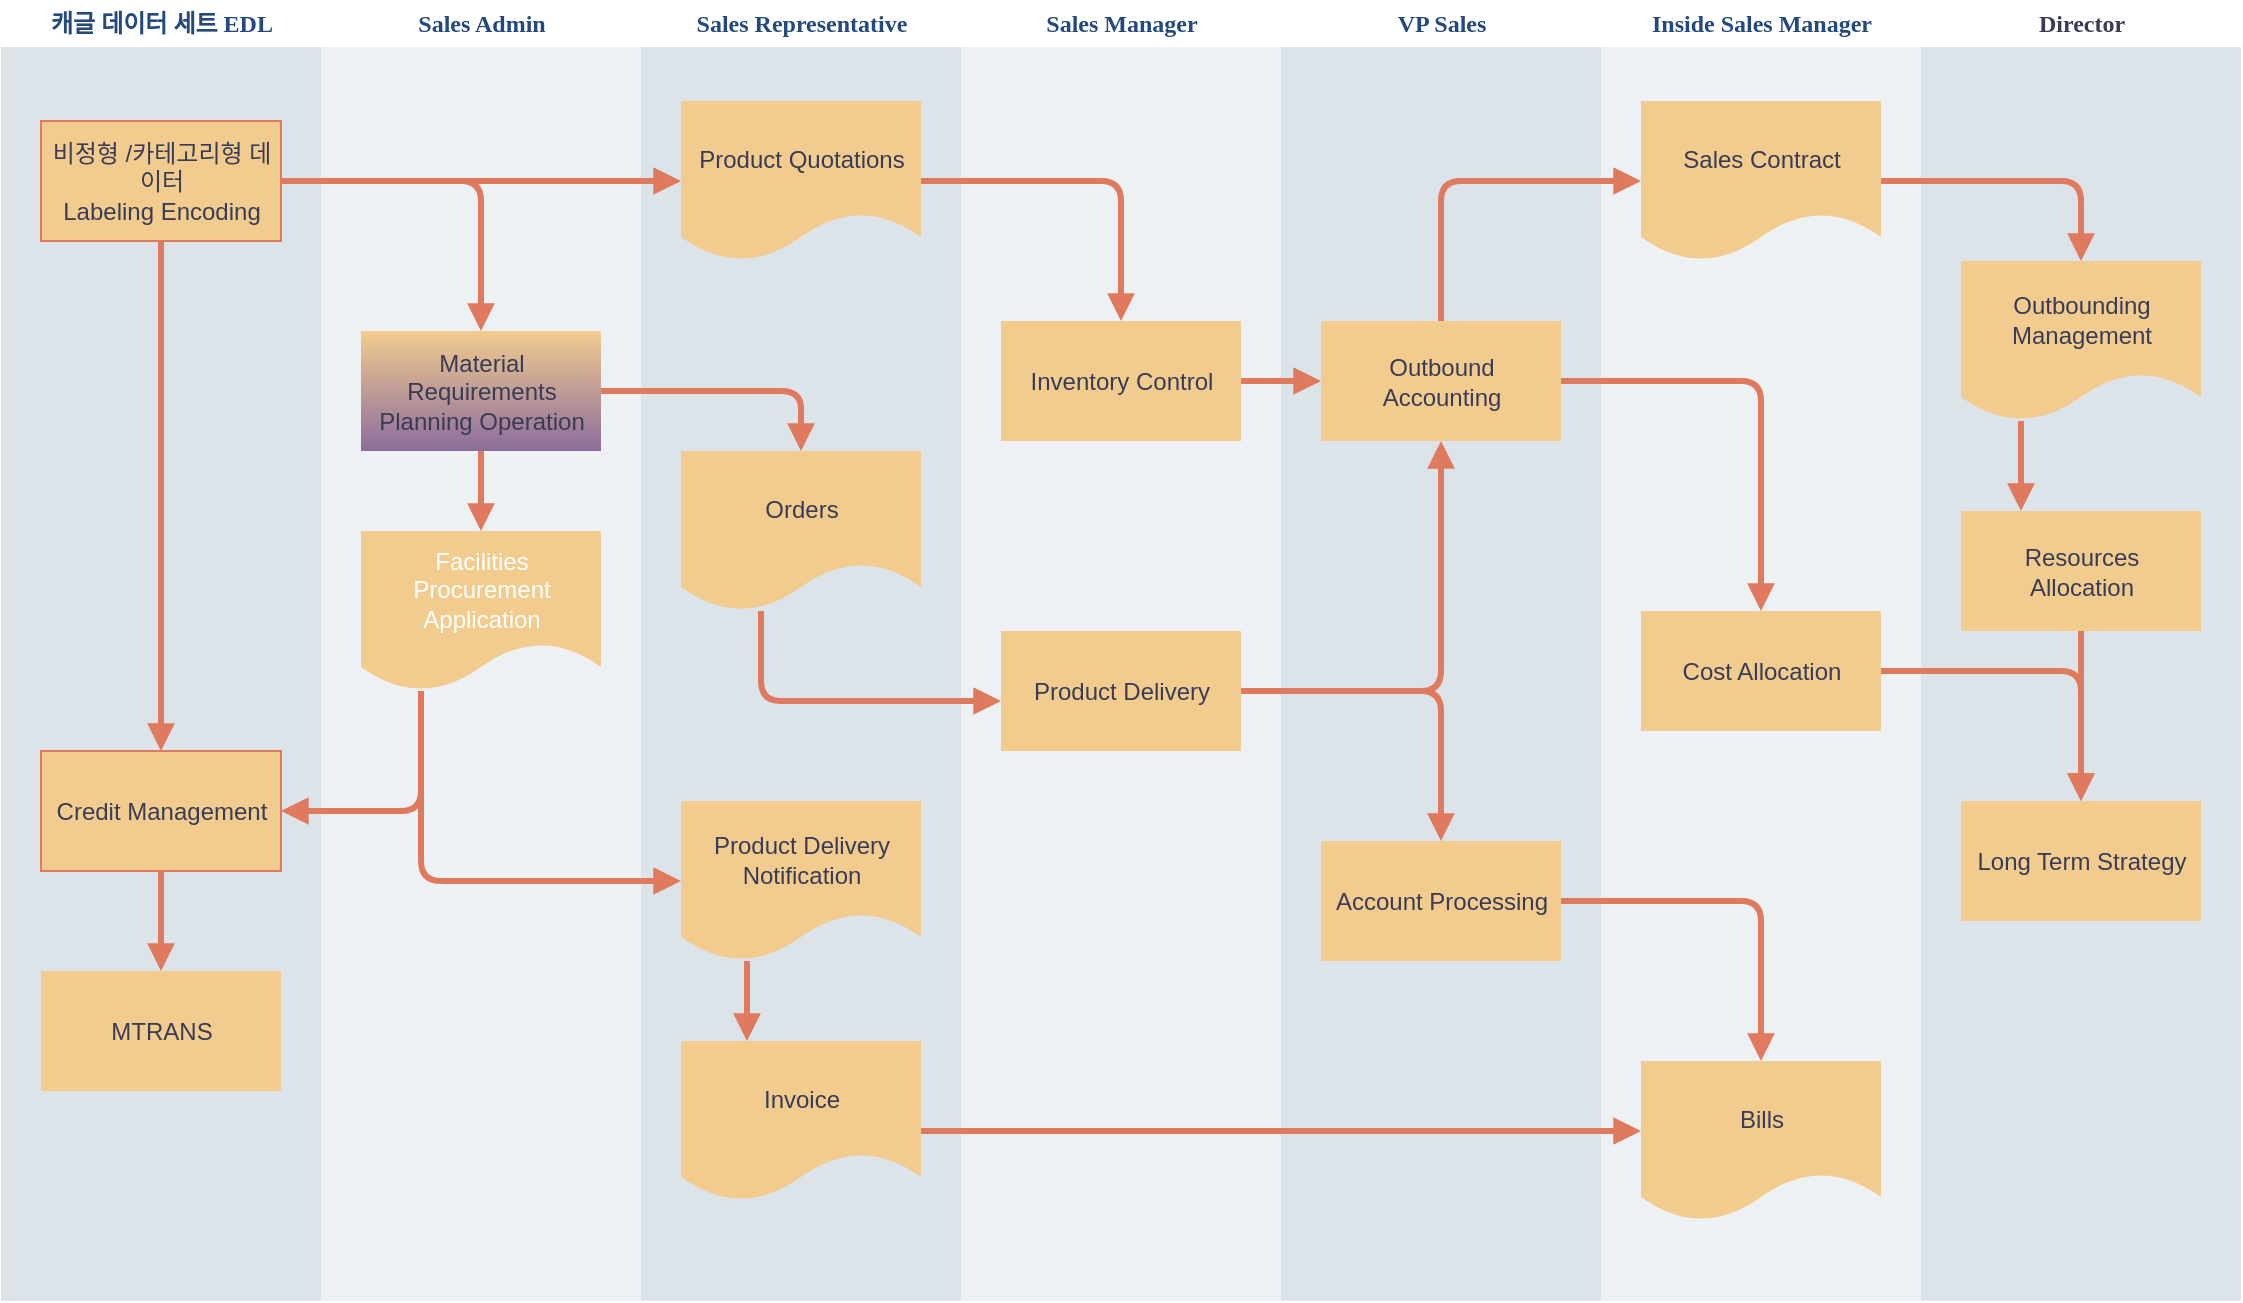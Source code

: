 <mxfile version="24.0.2" type="google">
  <diagram id="07fea595-8f29-1299-0266-81d95cde20df" name="Page-1">
    <mxGraphModel grid="1" page="1" gridSize="10" guides="1" tooltips="1" connect="1" arrows="1" fold="1" pageScale="1" pageWidth="1169" pageHeight="827" background="#ffffff" math="0" shadow="0">
      <root>
        <mxCell id="0" />
        <mxCell id="1" parent="0" />
        <mxCell id="170" value="&lt;font color=&quot;#23497d&quot;&gt;캐글 데이터 세트 EDL&lt;/font&gt;" style="swimlane;whiteSpace=wrap;fillColor=none;swimlaneFillColor=#BAC8D3;fontColor=#393C56;fontFamily=Tahoma;html=1;strokeColor=none;opacity=50;labelBackgroundColor=none;" vertex="1" parent="1">
          <mxGeometry x="24.5" y="88.5" width="160" height="650" as="geometry">
            <mxRectangle x="20" y="20" width="80" height="23" as="alternateBounds" />
          </mxGeometry>
        </mxCell>
        <mxCell id="171" value="비정형 /카테고리형 데이터&lt;div&gt;Labeling Encoding&lt;/div&gt;" style="whiteSpace=wrap;shadow=0;fontFamily=Helvetica;fontStyle=0;html=1;fontSize=12;strokeColor=#E07A5F;fillColor=#F2CC8F;spacing=6;verticalAlign=middle;labelBackgroundColor=none;fontColor=#393C56;" vertex="1" parent="170">
          <mxGeometry x="20" y="60" width="120" height="60" as="geometry" />
        </mxCell>
        <mxCell id="172" value="Credit Management" style="whiteSpace=wrap;strokeColor=#E07A5F;fillColor=#F2CC8F;shadow=0;fontFamily=Helvetica;fontStyle=0;html=1;fontSize=12;spacing=6;verticalAlign=middle;labelBackgroundColor=none;fontColor=#393C56;" vertex="1" parent="170">
          <mxGeometry x="20" y="375" width="120" height="60" as="geometry" />
        </mxCell>
        <mxCell id="173" value="MTRANS" style="whiteSpace=wrap;strokeColor=none;fillColor=#F2CC8F;shadow=0;fontColor=#393C56;fontFamily=Helvetica;fontStyle=0;html=1;fontSize=12;spacing=6;verticalAlign=middle;labelBackgroundColor=none;" vertex="1" parent="170">
          <mxGeometry x="20" y="485" width="120" height="60" as="geometry" />
        </mxCell>
        <mxCell id="174" value="" style="edgeStyle=segmentEdgeStyle;strokeColor=#E07A5F;strokeWidth=3;html=1;endArrow=block;endFill=1;labelBackgroundColor=none;fontColor=default;" edge="1" parent="170" source="172" target="173">
          <mxGeometry width="100" height="100" relative="1" as="geometry">
            <mxPoint x="170" y="397.5" as="sourcePoint" />
            <mxPoint x="270" y="472.5" as="targetPoint" />
          </mxGeometry>
        </mxCell>
        <mxCell id="175" value="" style="edgeStyle=segmentEdgeStyle;strokeColor=#E07A5F;strokeWidth=3;html=1;endArrow=block;endFill=1;labelBackgroundColor=none;fontColor=default;" edge="1" parent="170" source="171" target="172">
          <mxGeometry width="100" height="100" relative="1" as="geometry">
            <mxPoint x="160" y="110" as="sourcePoint" />
            <mxPoint x="260" y="185" as="targetPoint" />
          </mxGeometry>
        </mxCell>
        <mxCell id="176" value="&lt;font color=&quot;#23497d&quot;&gt;Inside Sales Manager&lt;/font&gt;" style="swimlane;whiteSpace=wrap;fillColor=none;swimlaneFillColor=#BAC8D3;fontColor=#393C56;fontFamily=Tahoma;html=1;strokeColor=none;opacity=25;labelBackgroundColor=none;" vertex="1" parent="1">
          <mxGeometry x="824.5" y="88.5" width="160" height="650" as="geometry">
            <mxRectangle x="20" y="20" width="80" height="23" as="alternateBounds" />
          </mxGeometry>
        </mxCell>
        <mxCell id="177" value="Sales Contract" style="shape=document;whiteSpace=wrap;verticalAlign=middle;strokeColor=none;fillColor=#F2CC8F;shadow=0;fontColor=#393C56;fontFamily=Helvetica;fontStyle=0;html=1;fontSize=12;spacing=6;spacingBottom=22;labelBackgroundColor=none;" vertex="1" parent="176">
          <mxGeometry x="20" y="50" width="120" height="80" as="geometry" />
        </mxCell>
        <mxCell id="178" value="Bills" style="shape=document;whiteSpace=wrap;verticalAlign=middle;strokeColor=none;fillColor=#F2CC8F;shadow=0;fontColor=#393C56;fontFamily=Helvetica;fontStyle=0;html=1;fontSize=12;spacing=6;spacingBottom=22;labelBackgroundColor=none;" vertex="1" parent="176">
          <mxGeometry x="20" y="530" width="120" height="80" as="geometry" />
        </mxCell>
        <mxCell id="179" value="Cost Allocation" style="whiteSpace=wrap;strokeColor=none;fillColor=#F2CC8F;shadow=0;fontColor=#393C56;fontFamily=Helvetica;fontStyle=0;html=1;fontSize=12;spacing=6;verticalAlign=middle;labelBackgroundColor=none;" vertex="1" parent="176">
          <mxGeometry x="20" y="305" width="120" height="60" as="geometry" />
        </mxCell>
        <mxCell id="180" value="&lt;font color=&quot;#23497d&quot;&gt;VP Sales&lt;/font&gt;" style="swimlane;whiteSpace=wrap;fillColor=none;swimlaneFillColor=#BAC8D3;fontColor=#393C56;fontFamily=Tahoma;html=1;strokeColor=none;opacity=50;labelBackgroundColor=none;" vertex="1" parent="1">
          <mxGeometry x="664.5" y="88.5" width="160" height="650" as="geometry">
            <mxRectangle x="20" y="20" width="80" height="23" as="alternateBounds" />
          </mxGeometry>
        </mxCell>
        <mxCell id="181" value="Outbound Accounting" style="whiteSpace=wrap;fillColor=#F2CC8F;strokeColor=none;shadow=0;fontColor=#393C56;fontFamily=Helvetica;fontStyle=0;html=1;fontSize=12;spacing=6;verticalAlign=middle;labelBackgroundColor=none;" vertex="1" parent="180">
          <mxGeometry x="20" y="160" width="120" height="60" as="geometry" />
        </mxCell>
        <mxCell id="182" value="Account Processing" style="whiteSpace=wrap;strokeColor=none;fillColor=#F2CC8F;shadow=0;fontColor=#393C56;fontFamily=Helvetica;fontStyle=0;html=1;fontSize=12;spacing=6;verticalAlign=middle;labelBackgroundColor=none;" vertex="1" parent="180">
          <mxGeometry x="20" y="420" width="120" height="60" as="geometry" />
        </mxCell>
        <mxCell id="183" value="&lt;font color=&quot;#23497d&quot;&gt;Sales Admin&lt;/font&gt;" style="swimlane;whiteSpace=wrap;fillColor=none;swimlaneFillColor=#BAC8D3;fontColor=#393C56;fontFamily=Tahoma;html=1;strokeColor=none;opacity=25;labelBackgroundColor=none;" vertex="1" parent="1">
          <mxGeometry x="184.5" y="88.5" width="160" height="650" as="geometry">
            <mxRectangle x="20" y="20" width="80" height="23" as="alternateBounds" />
          </mxGeometry>
        </mxCell>
        <mxCell id="184" value="Material Requirements Planning Operation" style="whiteSpace=wrap;shadow=0;fontColor=#393C56;fontFamily=Helvetica;fontStyle=0;html=1;fontSize=12;plain-purple;strokeColor=none;fillColor=#F2CC8F;spacing=6;verticalAlign=middle;labelBackgroundColor=none;" vertex="1" parent="183">
          <mxGeometry x="20" y="165" width="120" height="60" as="geometry" />
        </mxCell>
        <mxCell id="185" value="&lt;font color=&quot;#ffffff&quot;&gt;Facilities Procurement&lt;br&gt;Application&lt;/font&gt;&lt;br&gt; " style="shape=document;whiteSpace=wrap;verticalAlign=middle;strokeColor=none;fillColor=#F2CC8F;shadow=0;fontColor=#393C56;fontFamily=Helvetica;fontStyle=0;html=1;fontSize=12;spacing=6;spacingBottom=22;labelBackgroundColor=none;" vertex="1" parent="183">
          <mxGeometry x="20" y="265" width="120" height="80" as="geometry" />
        </mxCell>
        <mxCell id="186" value="" style="edgeStyle=segmentEdgeStyle;strokeColor=#E07A5F;strokeWidth=3;html=1;endArrow=block;endFill=1;labelBackgroundColor=none;fontColor=default;" edge="1" parent="183" source="184" target="185">
          <mxGeometry width="100" height="100" relative="1" as="geometry">
            <mxPoint x="-10" y="100" as="sourcePoint" />
            <mxPoint x="90" y="175" as="targetPoint" />
          </mxGeometry>
        </mxCell>
        <mxCell id="187" value="&lt;font color=&quot;#23497d&quot;&gt;Sales Representative&lt;/font&gt;" style="swimlane;whiteSpace=wrap;fillColor=none;swimlaneFillColor=#BAC8D3;fontColor=#393C56;fontFamily=Tahoma;html=1;strokeColor=none;opacity=50;labelBackgroundColor=none;" vertex="1" parent="1">
          <mxGeometry x="344.5" y="88.5" width="160" height="650" as="geometry">
            <mxRectangle x="20" y="20" width="80" height="23" as="alternateBounds" />
          </mxGeometry>
        </mxCell>
        <mxCell id="188" value="Product Quotations" style="shape=document;whiteSpace=wrap;verticalAlign=middle;strokeColor=none;fillColor=#F2CC8F;shadow=0;fontColor=#393C56;fontFamily=Helvetica;fontStyle=0;html=1;fontSize=12;spacing=6;spacingBottom=22;labelBackgroundColor=none;" vertex="1" parent="187">
          <mxGeometry x="20" y="50" width="120" height="80" as="geometry" />
        </mxCell>
        <mxCell id="189" value="Orders" style="shape=document;whiteSpace=wrap;verticalAlign=middle;strokeColor=none;fillColor=#F2CC8F;shadow=0;fontColor=#393C56;fontFamily=Helvetica;fontStyle=0;html=1;fontSize=12;spacing=6;spacingBottom=22;labelBackgroundColor=none;" vertex="1" parent="187">
          <mxGeometry x="20" y="225" width="120" height="80" as="geometry" />
        </mxCell>
        <mxCell id="190" value="Product Delivery Notification" style="shape=document;whiteSpace=wrap;strokeColor=none;fillColor=#F2CC8F;shadow=0;fontColor=#393C56;fontFamily=Helvetica;fontStyle=0;html=1;fontSize=12;verticalAlign=middle;spacing=6;spacingBottom=22;labelBackgroundColor=none;" vertex="1" parent="187">
          <mxGeometry x="20" y="400" width="120" height="80" as="geometry" />
        </mxCell>
        <mxCell id="191" value="Invoice" style="shape=document;whiteSpace=wrap;verticalAlign=middle;strokeColor=none;fillColor=#F2CC8F;shadow=0;fontColor=#393C56;fontFamily=Helvetica;fontStyle=0;html=1;fontSize=12;spacing=6;spacingBottom=22;labelBackgroundColor=none;" vertex="1" parent="187">
          <mxGeometry x="20" y="520" width="120" height="80" as="geometry" />
        </mxCell>
        <mxCell id="192" value="" style="edgeStyle=segmentEdgeStyle;strokeColor=#E07A5F;strokeWidth=3;html=1;endArrow=block;endFill=1;labelBackgroundColor=none;fontColor=default;" edge="1" parent="187" source="190" target="191">
          <mxGeometry width="100" height="100" relative="1" as="geometry">
            <mxPoint x="-80" y="375" as="sourcePoint" />
            <mxPoint x="60" y="490" as="targetPoint" />
            <Array as="points">
              <mxPoint x="53" y="501" />
              <mxPoint x="53" y="501" />
            </Array>
          </mxGeometry>
        </mxCell>
        <mxCell id="193" value="&lt;font color=&quot;#23497d&quot;&gt;Sales Manager&lt;/font&gt;" style="swimlane;whiteSpace=wrap;fillColor=none;swimlaneFillColor=#BAC8D3;fontColor=#393C56;fontFamily=Tahoma;html=1;strokeColor=none;opacity=25;labelBackgroundColor=none;" vertex="1" parent="1">
          <mxGeometry x="504.5" y="88.5" width="160" height="650" as="geometry">
            <mxRectangle x="20" y="20" width="80" height="23" as="alternateBounds" />
          </mxGeometry>
        </mxCell>
        <mxCell id="194" value="Inventory Control" style="whiteSpace=wrap;strokeColor=none;fillColor=#F2CC8F;shadow=0;fontColor=#393C56;fontFamily=Helvetica;fontStyle=0;html=1;fontSize=12;spacing=6;verticalAlign=middle;labelBackgroundColor=none;" vertex="1" parent="193">
          <mxGeometry x="20" y="160" width="120" height="60" as="geometry" />
        </mxCell>
        <mxCell id="195" value="Product Delivery" style="whiteSpace=wrap;strokeColor=none;fillColor=#F2CC8F;shadow=0;fontColor=#393C56;fontFamily=Helvetica;fontStyle=0;html=1;fontSize=12;spacing=6;verticalAlign=middle;labelBackgroundColor=none;" vertex="1" parent="193">
          <mxGeometry x="20" y="315" width="120" height="60" as="geometry" />
        </mxCell>
        <mxCell id="196" value="Director" style="swimlane;whiteSpace=wrap;fillColor=none;swimlaneFillColor=#BAC8D3;fontColor=#393C56;fontFamily=Tahoma;html=1;strokeColor=none;opacity=50;labelBackgroundColor=none;" vertex="1" parent="1">
          <mxGeometry x="984.5" y="88.5" width="160" height="650" as="geometry">
            <mxRectangle x="20" y="20" width="80" height="23" as="alternateBounds" />
          </mxGeometry>
        </mxCell>
        <mxCell id="197" value="Outbounding Management" style="shape=document;whiteSpace=wrap;verticalAlign=middle;strokeColor=none;fillColor=#F2CC8F;shadow=0;fontColor=#393C56;fontFamily=Helvetica;fontStyle=0;html=1;fontSize=12;spacing=6;spacingBottom=22;labelBackgroundColor=none;" vertex="1" parent="196">
          <mxGeometry x="20" y="130" width="120" height="80" as="geometry" />
        </mxCell>
        <mxCell id="198" value="Resources Allocation" style="whiteSpace=wrap;strokeColor=none;fillColor=#F2CC8F;shadow=0;fontColor=#393C56;fontFamily=Helvetica;fontStyle=0;html=1;fontSize=12;spacing=6;verticalAlign=middle;labelBackgroundColor=none;" vertex="1" parent="196">
          <mxGeometry x="20" y="255" width="120" height="60" as="geometry" />
        </mxCell>
        <mxCell id="199" value="Long Term Strategy" style="whiteSpace=wrap;strokeColor=none;fillColor=#F2CC8F;shadow=0;fontColor=#393C56;fontFamily=Helvetica;fontStyle=0;html=1;fontSize=12;spacing=6;verticalAlign=middle;labelBackgroundColor=none;" vertex="1" parent="196">
          <mxGeometry x="20" y="400" width="120" height="60" as="geometry" />
        </mxCell>
        <mxCell id="200" value="" style="edgeStyle=segmentEdgeStyle;strokeColor=#E07A5F;strokeWidth=3;html=1;endArrow=block;endFill=1;labelBackgroundColor=none;fontColor=default;" edge="1" parent="196" source="198" target="199">
          <mxGeometry width="100" height="100" relative="1" as="geometry">
            <mxPoint x="30" y="570" as="sourcePoint" />
            <mxPoint x="130" y="470" as="targetPoint" />
          </mxGeometry>
        </mxCell>
        <mxCell id="201" value="" style="edgeStyle=segmentEdgeStyle;entryX=0.25;entryY=0;strokeColor=#E07A5F;strokeWidth=3;html=1;endArrow=block;endFill=1;labelBackgroundColor=none;fontColor=default;" edge="1" parent="196" source="197" target="198">
          <mxGeometry width="100" height="100" relative="1" as="geometry">
            <mxPoint x="-120" y="260" as="sourcePoint" />
            <mxPoint x="-20" y="160" as="targetPoint" />
          </mxGeometry>
        </mxCell>
        <mxCell id="202" value="" style="edgeStyle=segmentEdgeStyle;strokeColor=#E07A5F;strokeWidth=3;html=1;endArrow=block;endFill=1;labelBackgroundColor=none;fontColor=default;" edge="1" parent="1" source="171" target="184">
          <mxGeometry x="164.5" y="178.5" width="100" height="100" as="geometry">
            <mxPoint x="224.5" y="248.5" as="sourcePoint" />
            <mxPoint x="324.5" y="148.5" as="targetPoint" />
          </mxGeometry>
        </mxCell>
        <mxCell id="203" value="" style="edgeStyle=segmentEdgeStyle;strokeColor=#E07A5F;strokeWidth=3;html=1;endArrow=block;endFill=1;labelBackgroundColor=none;fontColor=default;" edge="1" parent="1" source="185" target="172">
          <mxGeometry x="164.5" y="433.5" width="100" height="100" as="geometry">
            <mxPoint x="274.5" y="323.5" as="sourcePoint" />
            <mxPoint x="274.5" y="363.5" as="targetPoint" />
            <Array as="points">
              <mxPoint x="234.5" y="493.5" />
            </Array>
          </mxGeometry>
        </mxCell>
        <mxCell id="204" value="" style="edgeStyle=segmentEdgeStyle;strokeColor=#E07A5F;strokeWidth=3;html=1;endArrow=block;endFill=1;labelBackgroundColor=none;fontColor=default;" edge="1" parent="1" source="171" target="188">
          <mxGeometry x="164.5" y="178.5" width="100" height="100" as="geometry">
            <mxPoint x="174.5" y="188.5" as="sourcePoint" />
            <mxPoint x="274.5" y="263.5" as="targetPoint" />
          </mxGeometry>
        </mxCell>
        <mxCell id="205" value="" style="edgeStyle=segmentEdgeStyle;strokeColor=#E07A5F;strokeWidth=3;html=1;endArrow=block;endFill=1;labelBackgroundColor=none;fontColor=default;" edge="1" parent="1" source="185" target="190">
          <mxGeometry x="234.5" y="433.5" width="100" height="100" as="geometry">
            <mxPoint x="384.5" y="818.5" as="sourcePoint" />
            <mxPoint x="484.5" y="718.5" as="targetPoint" />
            <Array as="points">
              <mxPoint x="234.5" y="528.5" />
            </Array>
          </mxGeometry>
        </mxCell>
        <mxCell id="206" value="" style="edgeStyle=elbowEdgeStyle;elbow=vertical;strokeColor=#E07A5F;strokeWidth=3;html=1;endArrow=block;endFill=1;labelBackgroundColor=none;fontColor=default;" edge="1" parent="1" source="191" target="178">
          <mxGeometry x="484.5" y="623.5" width="100" height="100" as="geometry">
            <mxPoint x="544.5" y="618.5" as="sourcePoint" />
            <mxPoint x="644.5" y="518.5" as="targetPoint" />
          </mxGeometry>
        </mxCell>
        <mxCell id="207" value="" style="edgeStyle=segmentEdgeStyle;strokeColor=#E07A5F;strokeWidth=3;html=1;endArrow=block;endFill=1;labelBackgroundColor=none;fontColor=default;" edge="1" parent="1" source="184" target="189">
          <mxGeometry x="324.5" y="283.5" width="100" height="100" as="geometry">
            <mxPoint x="454.5" y="298.5" as="sourcePoint" />
            <mxPoint x="554.5" y="198.5" as="targetPoint" />
            <Array as="points" />
          </mxGeometry>
        </mxCell>
        <mxCell id="208" value="" style="edgeStyle=segmentEdgeStyle;strokeColor=#E07A5F;strokeWidth=3;html=1;endArrow=block;endFill=1;labelBackgroundColor=none;fontColor=default;" edge="1" parent="1" source="188" target="194">
          <mxGeometry x="484.5" y="178.5" width="100" height="100" as="geometry">
            <mxPoint x="444.5" y="248.5" as="sourcePoint" />
            <mxPoint x="544.5" y="148.5" as="targetPoint" />
          </mxGeometry>
        </mxCell>
        <mxCell id="209" value="" style="edgeStyle=none;strokeColor=#E07A5F;strokeWidth=3;html=1;endArrow=block;endFill=1;labelBackgroundColor=none;fontColor=default;" edge="1" parent="1" source="194" target="181">
          <mxGeometry x="644.5" y="278.5" width="100" height="100" as="geometry">
            <mxPoint x="684.5" y="458.5" as="sourcePoint" />
            <mxPoint x="784.5" y="358.5" as="targetPoint" />
          </mxGeometry>
        </mxCell>
        <mxCell id="210" value="" style="edgeStyle=segmentEdgeStyle;strokeColor=#E07A5F;strokeWidth=3;html=1;endArrow=block;endFill=1;labelBackgroundColor=none;fontColor=default;" edge="1" parent="1" source="189" target="195">
          <mxGeometry x="404.5" y="393.5" width="100" height="100" as="geometry">
            <mxPoint x="524.5" y="488.5" as="sourcePoint" />
            <mxPoint x="624.5" y="388.5" as="targetPoint" />
            <Array as="points">
              <mxPoint x="404.5" y="438.5" />
            </Array>
          </mxGeometry>
        </mxCell>
        <mxCell id="211" value="" style="edgeStyle=segmentEdgeStyle;strokeColor=#E07A5F;strokeWidth=3;html=1;endArrow=block;endFill=1;labelBackgroundColor=none;fontColor=default;" edge="1" parent="1" source="195" target="181">
          <mxGeometry x="644.5" y="308.5" width="100" height="100" as="geometry">
            <mxPoint x="644.5" y="438.5" as="sourcePoint" />
            <mxPoint x="744.5" y="338.5" as="targetPoint" />
          </mxGeometry>
        </mxCell>
        <mxCell id="212" value="" style="edgeStyle=segmentEdgeStyle;strokeColor=#E07A5F;strokeWidth=3;html=1;endArrow=block;endFill=1;labelBackgroundColor=none;fontColor=default;" edge="1" parent="1" source="195" target="182">
          <mxGeometry x="644.5" y="433.5" width="100" height="100" as="geometry">
            <mxPoint x="514.5" y="588.5" as="sourcePoint" />
            <mxPoint x="614.5" y="488.5" as="targetPoint" />
          </mxGeometry>
        </mxCell>
        <mxCell id="213" value="" style="edgeStyle=segmentEdgeStyle;strokeColor=#E07A5F;strokeWidth=3;html=1;endArrow=block;endFill=1;labelBackgroundColor=none;fontColor=default;" edge="1" parent="1" source="181" target="177">
          <mxGeometry x="744.5" y="178.5" width="100" height="100" as="geometry">
            <mxPoint x="864.5" y="378.5" as="sourcePoint" />
            <mxPoint x="964.5" y="278.5" as="targetPoint" />
            <Array as="points">
              <mxPoint x="744.5" y="178.5" />
            </Array>
          </mxGeometry>
        </mxCell>
        <mxCell id="214" value="" style="edgeStyle=segmentEdgeStyle;strokeColor=#E07A5F;strokeWidth=3;html=1;endArrow=block;endFill=1;labelBackgroundColor=none;fontColor=default;" edge="1" parent="1" source="181" target="179">
          <mxGeometry x="804.5" y="278.5" width="100" height="100" as="geometry">
            <mxPoint x="854.5" y="388.5" as="sourcePoint" />
            <mxPoint x="954.5" y="288.5" as="targetPoint" />
          </mxGeometry>
        </mxCell>
        <mxCell id="215" value="" style="edgeStyle=segmentEdgeStyle;strokeColor=#E07A5F;strokeWidth=3;html=1;endArrow=block;endFill=1;labelBackgroundColor=none;fontColor=default;" edge="1" parent="1" source="182" target="178">
          <mxGeometry x="804.5" y="538.5" width="100" height="100" as="geometry">
            <mxPoint x="884.5" y="578.5" as="sourcePoint" />
            <mxPoint x="984.5" y="478.5" as="targetPoint" />
          </mxGeometry>
        </mxCell>
        <mxCell id="216" value="" style="edgeStyle=segmentEdgeStyle;strokeColor=#E07A5F;strokeWidth=3;html=1;endArrow=block;endFill=1;labelBackgroundColor=none;fontColor=default;" edge="1" parent="1" source="179" target="199">
          <mxGeometry x="964.5" y="423.5" width="100" height="100" as="geometry">
            <mxPoint x="1094.5" y="498.5" as="sourcePoint" />
            <mxPoint x="1194.5" y="398.5" as="targetPoint" />
          </mxGeometry>
        </mxCell>
        <mxCell id="217" value="" style="edgeStyle=segmentEdgeStyle;strokeColor=#E07A5F;strokeWidth=3;html=1;endArrow=block;endFill=1;labelBackgroundColor=none;fontColor=default;" edge="1" parent="1" source="177" target="197">
          <mxGeometry x="964.5" y="178.5" width="100" height="100" as="geometry">
            <mxPoint x="854.5" y="348.5" as="sourcePoint" />
            <mxPoint x="954.5" y="248.5" as="targetPoint" />
          </mxGeometry>
        </mxCell>
      </root>
    </mxGraphModel>
  </diagram>
</mxfile>
